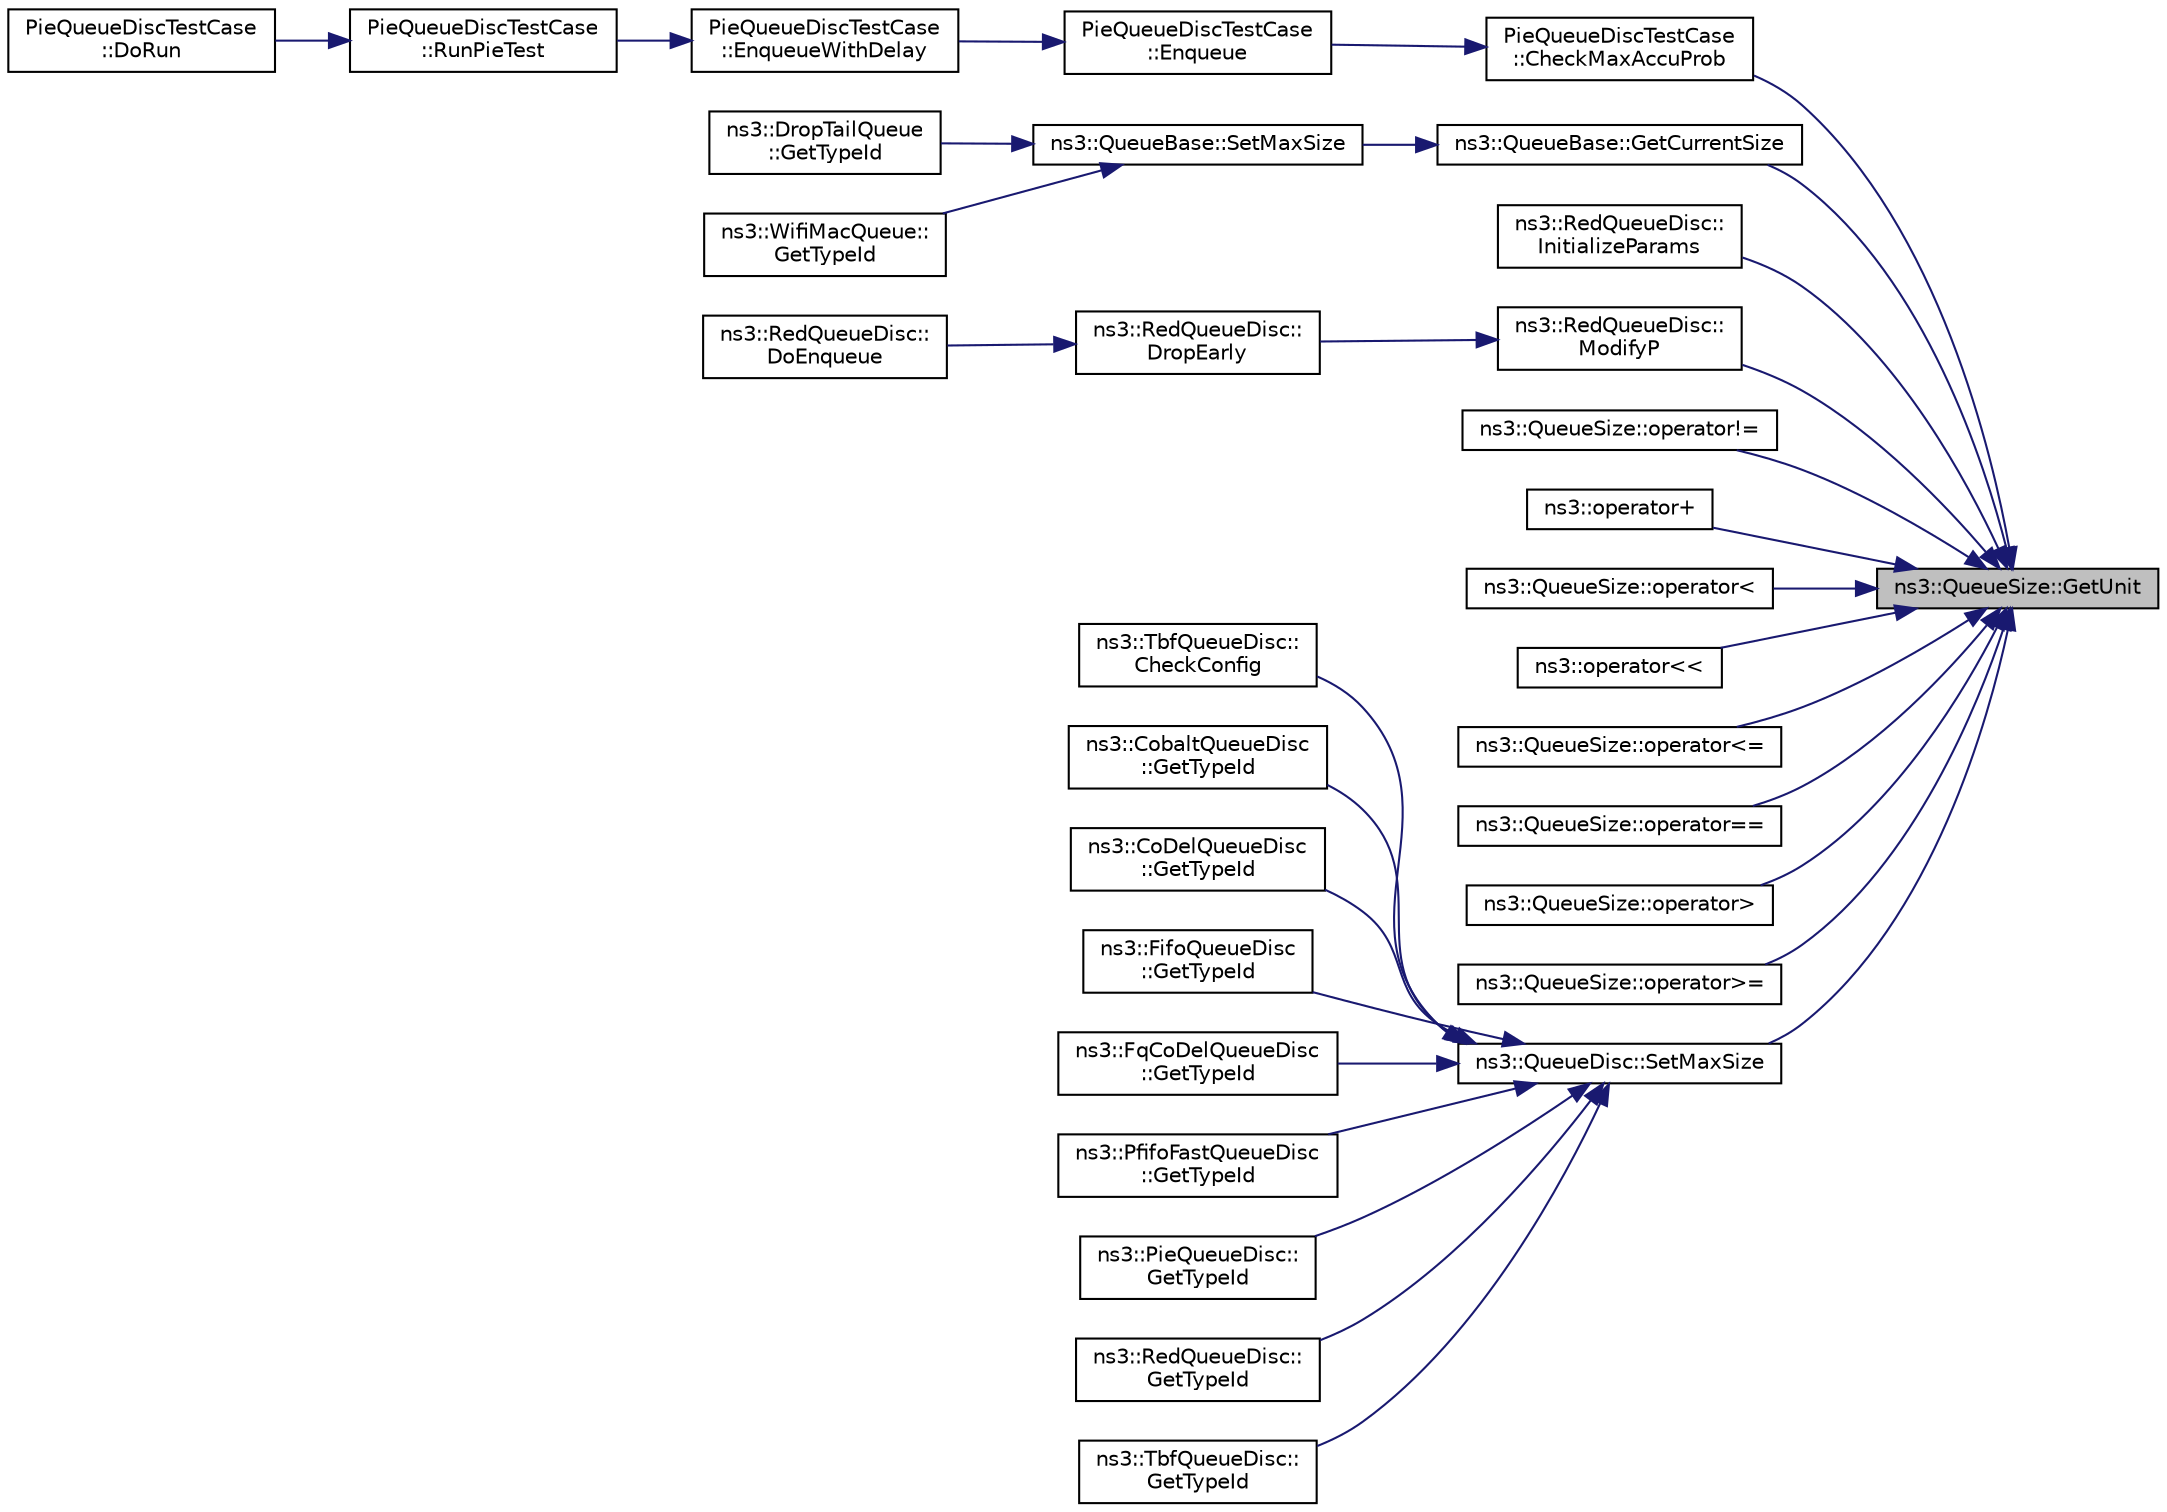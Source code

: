 digraph "ns3::QueueSize::GetUnit"
{
 // LATEX_PDF_SIZE
  edge [fontname="Helvetica",fontsize="10",labelfontname="Helvetica",labelfontsize="10"];
  node [fontname="Helvetica",fontsize="10",shape=record];
  rankdir="RL";
  Node1 [label="ns3::QueueSize::GetUnit",height=0.2,width=0.4,color="black", fillcolor="grey75", style="filled", fontcolor="black",tooltip="Get the underlying unit."];
  Node1 -> Node2 [dir="back",color="midnightblue",fontsize="10",style="solid",fontname="Helvetica"];
  Node2 [label="PieQueueDiscTestCase\l::CheckMaxAccuProb",height=0.2,width=0.4,color="black", fillcolor="white", style="filled",URL="$class_pie_queue_disc_test_case.html#a4180a6b879c19575043e413af510327f",tooltip="Check Maximum Accumulated Drop Probability."];
  Node2 -> Node3 [dir="back",color="midnightblue",fontsize="10",style="solid",fontname="Helvetica"];
  Node3 [label="PieQueueDiscTestCase\l::Enqueue",height=0.2,width=0.4,color="black", fillcolor="white", style="filled",URL="$class_pie_queue_disc_test_case.html#aee21d1fa55e512a59f9c49d451432f7e",tooltip="Enqueue function."];
  Node3 -> Node4 [dir="back",color="midnightblue",fontsize="10",style="solid",fontname="Helvetica"];
  Node4 [label="PieQueueDiscTestCase\l::EnqueueWithDelay",height=0.2,width=0.4,color="black", fillcolor="white", style="filled",URL="$class_pie_queue_disc_test_case.html#a4392edeb83441c7b05bff20fbf929603",tooltip="Enqueue with delay function."];
  Node4 -> Node5 [dir="back",color="midnightblue",fontsize="10",style="solid",fontname="Helvetica"];
  Node5 [label="PieQueueDiscTestCase\l::RunPieTest",height=0.2,width=0.4,color="black", fillcolor="white", style="filled",URL="$class_pie_queue_disc_test_case.html#a4003738dc8368f71600eec62afb451e7",tooltip="Run test function."];
  Node5 -> Node6 [dir="back",color="midnightblue",fontsize="10",style="solid",fontname="Helvetica"];
  Node6 [label="PieQueueDiscTestCase\l::DoRun",height=0.2,width=0.4,color="black", fillcolor="white", style="filled",URL="$class_pie_queue_disc_test_case.html#a6d3523e534f7c31901dc55296402203b",tooltip="Implementation to actually run this TestCase."];
  Node1 -> Node7 [dir="back",color="midnightblue",fontsize="10",style="solid",fontname="Helvetica"];
  Node7 [label="ns3::QueueBase::GetCurrentSize",height=0.2,width=0.4,color="black", fillcolor="white", style="filled",URL="$classns3_1_1_queue_base.html#ac662ddcf3b90a45b1ae03e5f5ab4d590",tooltip=" "];
  Node7 -> Node8 [dir="back",color="midnightblue",fontsize="10",style="solid",fontname="Helvetica"];
  Node8 [label="ns3::QueueBase::SetMaxSize",height=0.2,width=0.4,color="black", fillcolor="white", style="filled",URL="$classns3_1_1_queue_base.html#aab219cb7b8535dbc1694b49a18276e9a",tooltip="Set the maximum size of this queue."];
  Node8 -> Node9 [dir="back",color="midnightblue",fontsize="10",style="solid",fontname="Helvetica"];
  Node9 [label="ns3::DropTailQueue\l::GetTypeId",height=0.2,width=0.4,color="black", fillcolor="white", style="filled",URL="$classns3_1_1_drop_tail_queue.html#a642ecdfd3ab073765d98b4cba55d435a",tooltip="Get the type ID."];
  Node8 -> Node10 [dir="back",color="midnightblue",fontsize="10",style="solid",fontname="Helvetica"];
  Node10 [label="ns3::WifiMacQueue::\lGetTypeId",height=0.2,width=0.4,color="black", fillcolor="white", style="filled",URL="$classns3_1_1_wifi_mac_queue.html#a9741d8376010aec96a05bf237db14a82",tooltip="Get the type ID."];
  Node1 -> Node11 [dir="back",color="midnightblue",fontsize="10",style="solid",fontname="Helvetica"];
  Node11 [label="ns3::RedQueueDisc::\lInitializeParams",height=0.2,width=0.4,color="black", fillcolor="white", style="filled",URL="$classns3_1_1_red_queue_disc.html#adac83b0cbf66f22a6176304b3907995e",tooltip="Initialize the queue parameters."];
  Node1 -> Node12 [dir="back",color="midnightblue",fontsize="10",style="solid",fontname="Helvetica"];
  Node12 [label="ns3::RedQueueDisc::\lModifyP",height=0.2,width=0.4,color="black", fillcolor="white", style="filled",URL="$classns3_1_1_red_queue_disc.html#a13c713ce7e0d321a4a6f5686d600709a",tooltip="Returns a probability using these function parameters for the DropEarly function."];
  Node12 -> Node13 [dir="back",color="midnightblue",fontsize="10",style="solid",fontname="Helvetica"];
  Node13 [label="ns3::RedQueueDisc::\lDropEarly",height=0.2,width=0.4,color="black", fillcolor="white", style="filled",URL="$classns3_1_1_red_queue_disc.html#a8cf68bf93f0ad885f92e32c8269d33d3",tooltip="Check if a packet needs to be dropped due to probability mark."];
  Node13 -> Node14 [dir="back",color="midnightblue",fontsize="10",style="solid",fontname="Helvetica"];
  Node14 [label="ns3::RedQueueDisc::\lDoEnqueue",height=0.2,width=0.4,color="black", fillcolor="white", style="filled",URL="$classns3_1_1_red_queue_disc.html#ae0be138c29bf158336a7a74a90790c2a",tooltip="This function actually enqueues a packet into the queue disc."];
  Node1 -> Node15 [dir="back",color="midnightblue",fontsize="10",style="solid",fontname="Helvetica"];
  Node15 [label="ns3::QueueSize::operator!=",height=0.2,width=0.4,color="black", fillcolor="white", style="filled",URL="$classns3_1_1_queue_size.html#a83a2603870176f613cf5ef69762e874f",tooltip=" "];
  Node1 -> Node16 [dir="back",color="midnightblue",fontsize="10",style="solid",fontname="Helvetica"];
  Node16 [label="ns3::operator+",height=0.2,width=0.4,color="black", fillcolor="white", style="filled",URL="$namespacens3.html#ae66419c5fade282b57a91f430d57e2cc",tooltip="Increase the queue size by a packet size."];
  Node1 -> Node17 [dir="back",color="midnightblue",fontsize="10",style="solid",fontname="Helvetica"];
  Node17 [label="ns3::QueueSize::operator\<",height=0.2,width=0.4,color="black", fillcolor="white", style="filled",URL="$classns3_1_1_queue_size.html#a5d6cbbf24b316e1f8371dd434921b5d7",tooltip=" "];
  Node1 -> Node18 [dir="back",color="midnightblue",fontsize="10",style="solid",fontname="Helvetica"];
  Node18 [label="ns3::operator\<\<",height=0.2,width=0.4,color="black", fillcolor="white", style="filled",URL="$namespacens3.html#af7d87acedaaba1530d1eae9f12417a22",tooltip="Stream insertion operator."];
  Node1 -> Node19 [dir="back",color="midnightblue",fontsize="10",style="solid",fontname="Helvetica"];
  Node19 [label="ns3::QueueSize::operator\<=",height=0.2,width=0.4,color="black", fillcolor="white", style="filled",URL="$classns3_1_1_queue_size.html#a727aeaf9e3606c3db38dd2e892363dad",tooltip=" "];
  Node1 -> Node20 [dir="back",color="midnightblue",fontsize="10",style="solid",fontname="Helvetica"];
  Node20 [label="ns3::QueueSize::operator==",height=0.2,width=0.4,color="black", fillcolor="white", style="filled",URL="$classns3_1_1_queue_size.html#ad011a51e0e0b75dda2471c9291ad8379",tooltip=" "];
  Node1 -> Node21 [dir="back",color="midnightblue",fontsize="10",style="solid",fontname="Helvetica"];
  Node21 [label="ns3::QueueSize::operator\>",height=0.2,width=0.4,color="black", fillcolor="white", style="filled",URL="$classns3_1_1_queue_size.html#a00a68b710cc9630f72813d519b1aada7",tooltip=" "];
  Node1 -> Node22 [dir="back",color="midnightblue",fontsize="10",style="solid",fontname="Helvetica"];
  Node22 [label="ns3::QueueSize::operator\>=",height=0.2,width=0.4,color="black", fillcolor="white", style="filled",URL="$classns3_1_1_queue_size.html#ac4473fd694c0d805b94fc49fd89ee5a0",tooltip=" "];
  Node1 -> Node23 [dir="back",color="midnightblue",fontsize="10",style="solid",fontname="Helvetica"];
  Node23 [label="ns3::QueueDisc::SetMaxSize",height=0.2,width=0.4,color="black", fillcolor="white", style="filled",URL="$classns3_1_1_queue_disc.html#abd75ea268b69372beefaade33194038c",tooltip="Set the maximum size of the queue disc."];
  Node23 -> Node24 [dir="back",color="midnightblue",fontsize="10",style="solid",fontname="Helvetica"];
  Node24 [label="ns3::TbfQueueDisc::\lCheckConfig",height=0.2,width=0.4,color="black", fillcolor="white", style="filled",URL="$classns3_1_1_tbf_queue_disc.html#a1aca751ec280d81d8b0d7d2e9e75fde6",tooltip="Check whether the current configuration is correct."];
  Node23 -> Node25 [dir="back",color="midnightblue",fontsize="10",style="solid",fontname="Helvetica"];
  Node25 [label="ns3::CobaltQueueDisc\l::GetTypeId",height=0.2,width=0.4,color="black", fillcolor="white", style="filled",URL="$classns3_1_1_cobalt_queue_disc.html#afd615ecd755e3d94fff26423838d700a",tooltip="Get the type ID."];
  Node23 -> Node26 [dir="back",color="midnightblue",fontsize="10",style="solid",fontname="Helvetica"];
  Node26 [label="ns3::CoDelQueueDisc\l::GetTypeId",height=0.2,width=0.4,color="black", fillcolor="white", style="filled",URL="$classns3_1_1_co_del_queue_disc.html#ae0ee4bf739d0a32330de43741a362f59",tooltip="Get the type ID."];
  Node23 -> Node27 [dir="back",color="midnightblue",fontsize="10",style="solid",fontname="Helvetica"];
  Node27 [label="ns3::FifoQueueDisc\l::GetTypeId",height=0.2,width=0.4,color="black", fillcolor="white", style="filled",URL="$classns3_1_1_fifo_queue_disc.html#adaa131c7f77c32adcc8344e178d7700b",tooltip="Get the type ID."];
  Node23 -> Node28 [dir="back",color="midnightblue",fontsize="10",style="solid",fontname="Helvetica"];
  Node28 [label="ns3::FqCoDelQueueDisc\l::GetTypeId",height=0.2,width=0.4,color="black", fillcolor="white", style="filled",URL="$classns3_1_1_fq_co_del_queue_disc.html#ac1928d4a228c995d1c24f413fde82bd2",tooltip="Get the type ID."];
  Node23 -> Node29 [dir="back",color="midnightblue",fontsize="10",style="solid",fontname="Helvetica"];
  Node29 [label="ns3::PfifoFastQueueDisc\l::GetTypeId",height=0.2,width=0.4,color="black", fillcolor="white", style="filled",URL="$classns3_1_1_pfifo_fast_queue_disc.html#a2c8d164b89f5934e2b0bbf261aba5bc9",tooltip="Get the type ID."];
  Node23 -> Node30 [dir="back",color="midnightblue",fontsize="10",style="solid",fontname="Helvetica"];
  Node30 [label="ns3::PieQueueDisc::\lGetTypeId",height=0.2,width=0.4,color="black", fillcolor="white", style="filled",URL="$classns3_1_1_pie_queue_disc.html#a77db6d3c88c9d7b3037d1c3bae6fb80f",tooltip="Get the type ID."];
  Node23 -> Node31 [dir="back",color="midnightblue",fontsize="10",style="solid",fontname="Helvetica"];
  Node31 [label="ns3::RedQueueDisc::\lGetTypeId",height=0.2,width=0.4,color="black", fillcolor="white", style="filled",URL="$classns3_1_1_red_queue_disc.html#a21c255fe1a7f38a3250af49ef1dac963",tooltip="Get the type ID."];
  Node23 -> Node32 [dir="back",color="midnightblue",fontsize="10",style="solid",fontname="Helvetica"];
  Node32 [label="ns3::TbfQueueDisc::\lGetTypeId",height=0.2,width=0.4,color="black", fillcolor="white", style="filled",URL="$classns3_1_1_tbf_queue_disc.html#aa092b8643330c046b3a4f481f9c286b4",tooltip="Get the type ID."];
}
